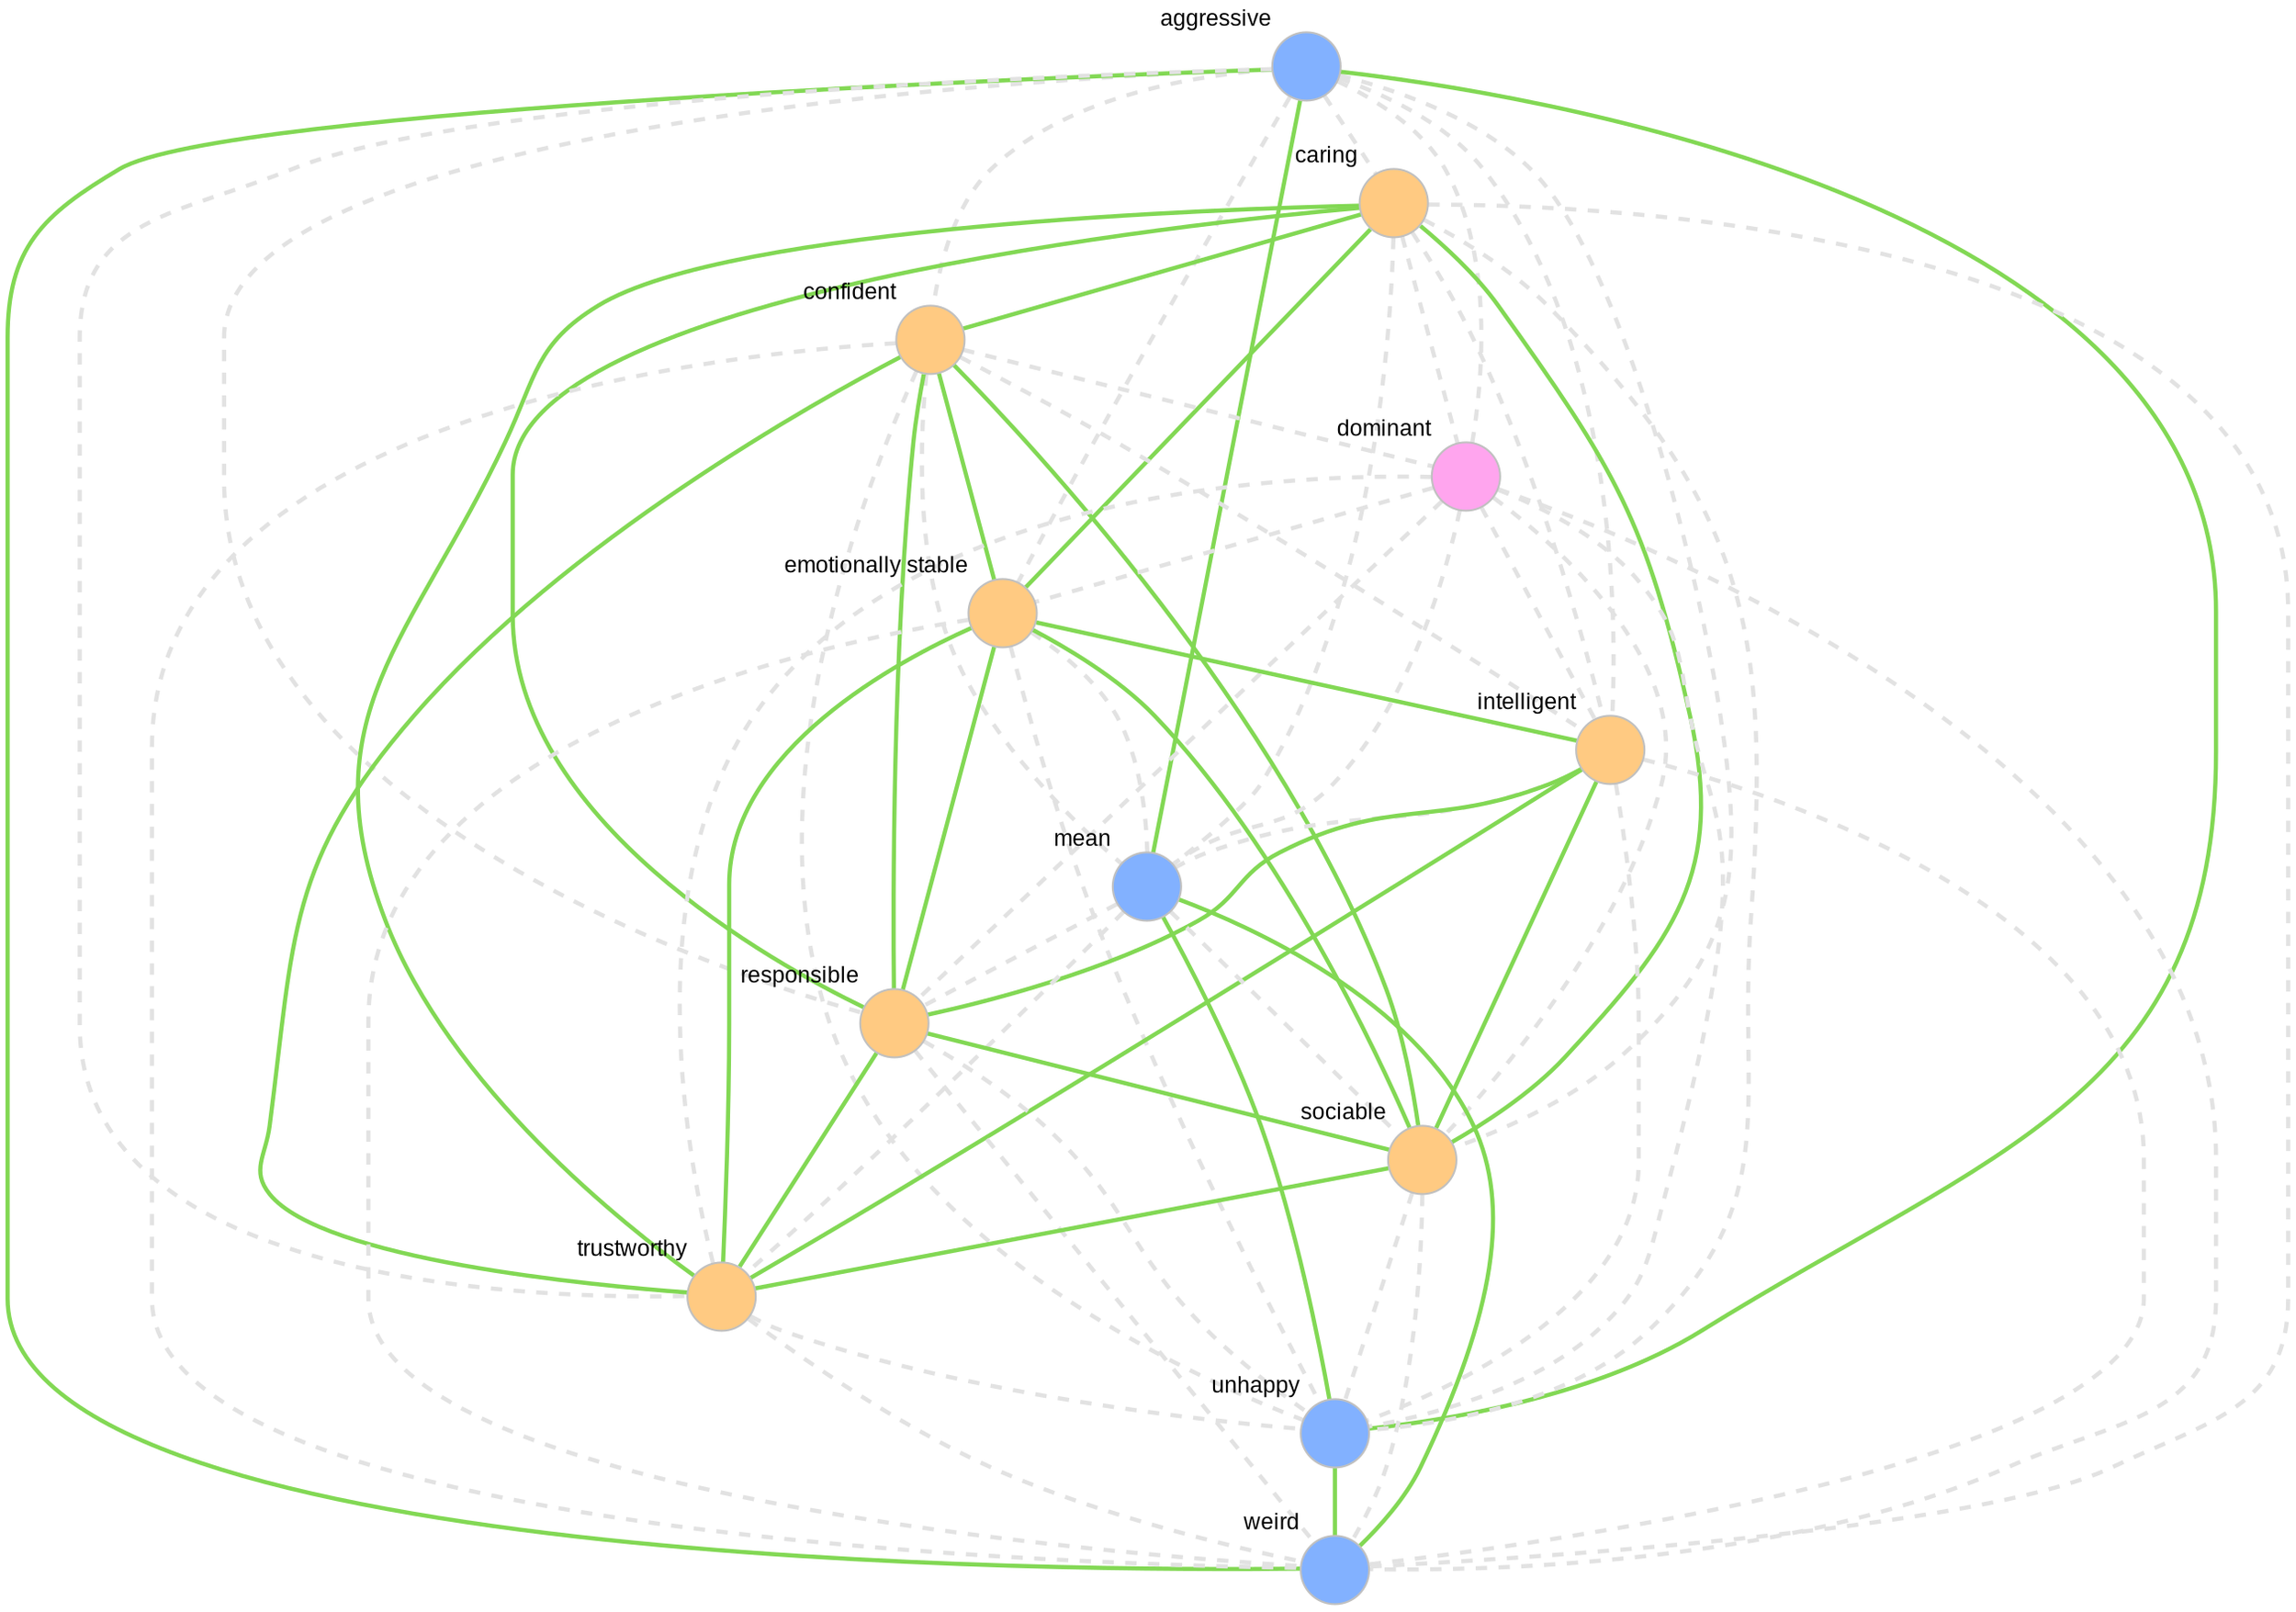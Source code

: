 graph "" {
	graph [
  overlap=false outputorder=edgesfirst];
	node [shape="circle" style=filled color="gray" fixedsize=true size=4000 label="" fontname=Arial fontsize=12 labeljust="r"];
	edge [style="dashed" color="#e2e2e2" penwidth=2.2]
	aggressive [fillcolor="#82b1ff" xlabel="aggressive"];
	caring [fillcolor="#ffca82" xlabel="caring"];
	confident [fillcolor="#ffca82" xlabel="confident"];
	dominant [fillcolor="#ffa5ee" xlabel="dominant"];
	"emotionally stable" [fillcolor="#ffca82" xlabel="emotionally stable"];
	intelligent [fillcolor="#ffca82" xlabel="intelligent"];
	mean [fillcolor="#82b1ff" xlabel="mean"];
	responsible [fillcolor="#ffca82" xlabel="responsible"];
	weird [fillcolor="#82b1ff" xlabel="weird"];
	sociable [fillcolor="#ffca82" xlabel="sociable"];
	trustworthy [fillcolor="#ffca82" xlabel="trustworthy"];
	unhappy [fillcolor="#82b1ff" xlabel="unhappy"];

	aggressive -- caring	 [len=4.74];
	aggressive -- confident	 [len=4.14];
	aggressive -- dominant	 [len=3.343];
	aggressive -- "emotionally stable"	 [len=4.55];
	aggressive -- intelligent	 [len=4.4399999999999995];
	aggressive -- mean	 [len=3.136 style="filled" color="#82d854"];
	aggressive -- responsible	 [len=4.29];
	aggressive -- sociable	 [len=4.66];
	aggressive -- trustworthy	 [len=4.61];
	aggressive -- unhappy	 [len=3.415 style="filled" color="#82d854"];
	aggressive -- weird	 [len=3.714  style="filled" color="#82d854"];
	caring -- confident	 [len=3.585 style="filled" color="#82d854"];
	caring -- dominant	 [len=4.36];
	caring -- "emotionally stable"	 [len=3.326 style="filled" color="#82d854"];
	caring -- intelligent	 [len=3.435];
	caring -- mean	 [len=4.83];
	caring -- responsible	 [len=3.489 style="filled" color="#82d854"];
	caring -- sociable	 [len=3.187 style="filled" color="#82d854"];
	caring -- trustworthy	 [len=3.316 style="filled" color="#82d854"];
	caring -- unhappy	 [len=4.74];
	caring -- weird	 [len=4.37];
	confident -- dominant	 [len=3.5869999999999997];
	confident -- "emotionally stable"	 [len=3.427 style="filled" color="#82d854"];
	confident -- intelligent	 [len=3.438];
	confident -- mean	 [len=4.23 ];
	confident -- responsible	 [len=3.473 style="filled" color="#82d854"];
	confident -- sociable	 [len=3.373 style="filled" color="#82d854"];
	confident -- trustworthy	 [len=3.46 style="filled" color="#82d854"];
	confident -- unhappy	 [len=4.62];
	confident -- weird	 [len=4.41];
	dominant -- "emotionally stable"	 [len=3.997];
	dominant -- intelligent	 [len=3.991];
	dominant -- mean	 [len=3.4];
	dominant -- responsible	 [len=3.854];
	dominant -- sociable	 [len=4.17];
	dominant -- trustworthy	 [len=4.13];
	dominant -- unhappy	 [len=3.781];
	dominant -- weird	 [len=4.22];
	"emotionally stable" -- intelligent	 [len=3.25 style="filled" color="#82d854"];
	"emotionally stable" -- mean	 [len=4.6];
	"emotionally stable" -- responsible	 [len=3.262 style="filled" color="#82d854"];
	"emotionally stable" -- sociable	 [len=3.23 style="filled" color="#82d854"];
	"emotionally stable" -- trustworthy	 [len=3.188 style="filled" color="#82d854"];
	"emotionally stable" -- unhappy	 [len=4.59];
	"emotionally stable" -- weird	 [len=4.7];
	intelligent -- mean	 [len=4.48];
	intelligent -- responsible	 [len=3.224 style="filled" color="#82d854"];
	intelligent -- sociable	 [len=3.352 style="filled" color="#82d854"];
	intelligent -- trustworthy	 [len=3.2720000000000002 style="filled" color="#82d854"];
	intelligent -- unhappy	 [len=4.45];
	intelligent -- weird	 [len=4.61];
	mean -- responsible	 [len=4.36];
	mean -- sociable	 [len=4.77];
	mean -- trustworthy	 [len=4.66];
	mean -- unhappy	 [len=3.267  style="filled" color="#82d854"];
	mean -- weird	 [len=3.676  style="filled" color="#82d854"];
	responsible -- sociable	 [len=3.434 style="filled" color="#82d854"];
	responsible -- trustworthy	 [len=3.299 style="filled" color="#82d854"];
	responsible -- unhappy	 [len=4.37];
	responsible -- weird	 [len=4.54];
	sociable -- trustworthy	 [len=3.168 style="filled" color="#82d854"];
	sociable -- unhappy	 [len=4.8100000000000005];
	sociable -- weird	 [len=4.55];
	trustworthy -- unhappy	 [len=4.58];
	trustworthy -- weird	 [len=4.72];
	unhappy -- weird	 [len=3.778 style="filled" color="#82d854"];
}
